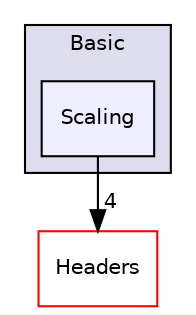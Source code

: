 digraph "Scaling" {
  compound=true
  node [ fontsize="10", fontname="Helvetica"];
  edge [ labelfontsize="10", labelfontname="Helvetica"];
  subgraph clusterdir_fff1b91a0428f70ca6ccff656ee7b826 {
    graph [ bgcolor="#ddddee", pencolor="black", label="Basic" fontname="Helvetica", fontsize="10", URL="dir_fff1b91a0428f70ca6ccff656ee7b826.html"]
  dir_03f4d6bedefebaa48c569bf1f181691c [shape=box, label="Scaling", style="filled", fillcolor="#eeeeff", pencolor="black", URL="dir_03f4d6bedefebaa48c569bf1f181691c.html"];
  }
  dir_3ed09e8ce6640af79318ee4a8db1ede0 [shape=box label="Headers" fillcolor="white" style="filled" color="red" URL="dir_3ed09e8ce6640af79318ee4a8db1ede0.html"];
  dir_03f4d6bedefebaa48c569bf1f181691c->dir_3ed09e8ce6640af79318ee4a8db1ede0 [headlabel="4", labeldistance=1.5 headhref="dir_000052_000008.html"];
}
